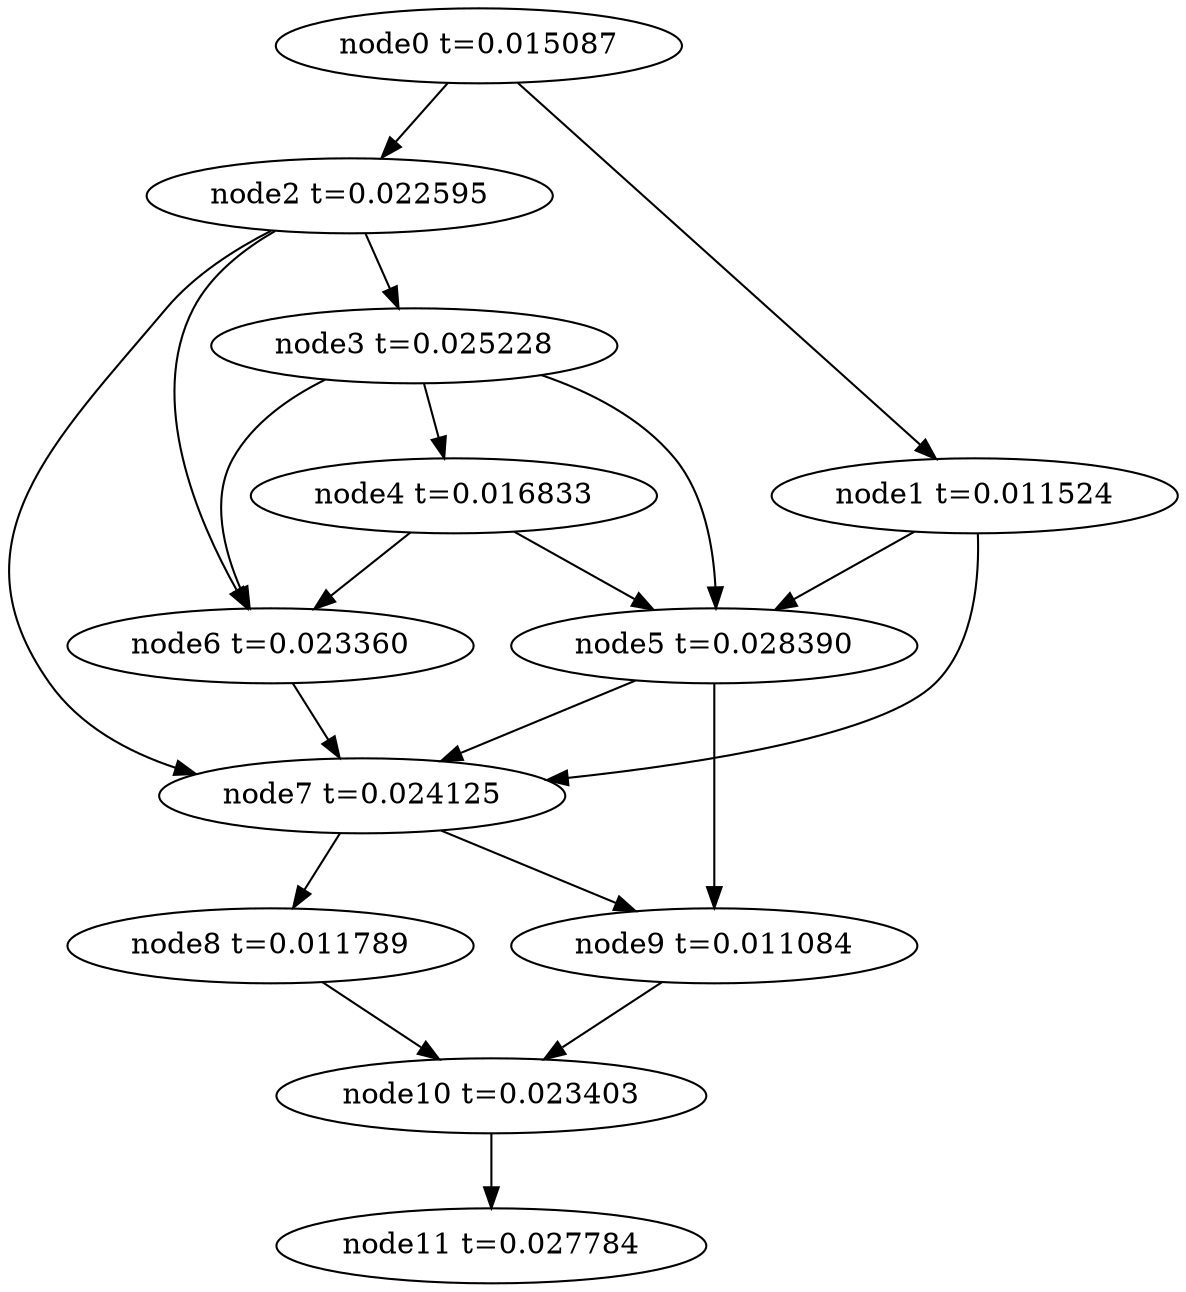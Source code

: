 digraph g{
	node11[label="node11 t=0.027784"]
	node10 -> node11
	node10[label="node10 t=0.023403"];
	node9 -> node10
	node9[label="node9 t=0.011084"];
	node8 -> node10
	node8[label="node8 t=0.011789"];
	node7 -> node9
	node7 -> node8
	node7[label="node7 t=0.024125"];
	node6 -> node7
	node6[label="node6 t=0.023360"];
	node5 -> node9
	node5 -> node7
	node5[label="node5 t=0.028390"];
	node4 -> node6
	node4 -> node5
	node4[label="node4 t=0.016833"];
	node3 -> node6
	node3 -> node5
	node3 -> node4
	node3[label="node3 t=0.025228"];
	node2 -> node7
	node2 -> node6
	node2 -> node3
	node2[label="node2 t=0.022595"];
	node1 -> node7
	node1 -> node5
	node1[label="node1 t=0.011524"];
	node0 -> node2
	node0 -> node1
	node0[label="node0 t=0.015087"];
}
